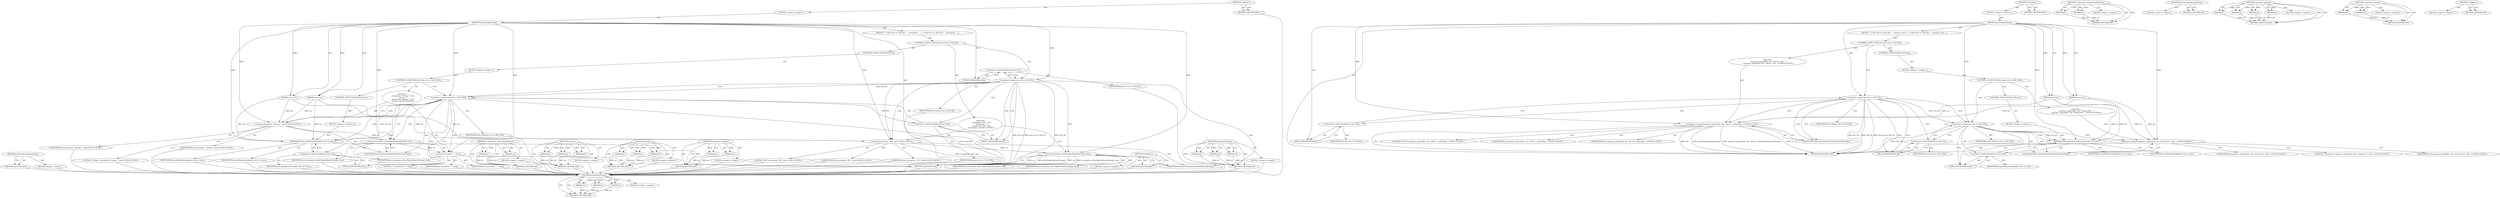 digraph "&lt;global&gt;" {
vulnerable_103 [label=<(METHOD,jslGetTokenValueAsString)>];
vulnerable_104 [label=<(BLOCK,&lt;empty&gt;,&lt;empty&gt;)>];
vulnerable_105 [label=<(METHOD_RETURN,ANY)>];
vulnerable_6 [label=<(METHOD,&lt;global&gt;)<SUB>1</SUB>>];
vulnerable_7 [label=<(BLOCK,&lt;empty&gt;,&lt;empty&gt;)<SUB>1</SUB>>];
vulnerable_8 [label=<(METHOD,jslGetTokenString)<SUB>1</SUB>>];
vulnerable_9 [label=<(PARAM,char *str)<SUB>1</SUB>>];
vulnerable_10 [label=<(PARAM,size_t len)<SUB>1</SUB>>];
vulnerable_11 [label=<(BLOCK,{
   if (lex-&gt;tk == LEX_ID) {
    strncpy(str, ...,{
   if (lex-&gt;tk == LEX_ID) {
    strncpy(str, ...)<SUB>1</SUB>>];
vulnerable_12 [label=<(CONTROL_STRUCTURE,IF,if (lex-&gt;tk == LEX_ID))<SUB>2</SUB>>];
vulnerable_13 [label=<(&lt;operator&gt;.equals,lex-&gt;tk == LEX_ID)<SUB>2</SUB>>];
vulnerable_14 [label=<(&lt;operator&gt;.indirectFieldAccess,lex-&gt;tk)<SUB>2</SUB>>];
vulnerable_15 [label=<(IDENTIFIER,lex,lex-&gt;tk == LEX_ID)<SUB>2</SUB>>];
vulnerable_16 [label=<(FIELD_IDENTIFIER,tk,tk)<SUB>2</SUB>>];
vulnerable_17 [label=<(IDENTIFIER,LEX_ID,lex-&gt;tk == LEX_ID)<SUB>2</SUB>>];
vulnerable_18 [label="<(BLOCK,{
    strncpy(str, &quot;ID:&quot;, len);
    strncat(str...,{
    strncpy(str, &quot;ID:&quot;, len);
    strncat(str...)<SUB>2</SUB>>"];
vulnerable_19 [label="<(strncpy,strncpy(str, &quot;ID:&quot;, len))<SUB>3</SUB>>"];
vulnerable_20 [label="<(IDENTIFIER,str,strncpy(str, &quot;ID:&quot;, len))<SUB>3</SUB>>"];
vulnerable_21 [label="<(LITERAL,&quot;ID:&quot;,strncpy(str, &quot;ID:&quot;, len))<SUB>3</SUB>>"];
vulnerable_22 [label="<(IDENTIFIER,len,strncpy(str, &quot;ID:&quot;, len))<SUB>3</SUB>>"];
vulnerable_23 [label=<(strncat,strncat(str, jslGetTokenValueAsString(), len))<SUB>4</SUB>>];
vulnerable_24 [label=<(IDENTIFIER,str,strncat(str, jslGetTokenValueAsString(), len))<SUB>4</SUB>>];
vulnerable_25 [label=<(jslGetTokenValueAsString,jslGetTokenValueAsString())<SUB>4</SUB>>];
vulnerable_26 [label=<(IDENTIFIER,len,strncat(str, jslGetTokenValueAsString(), len))<SUB>4</SUB>>];
vulnerable_27 [label=<(CONTROL_STRUCTURE,ELSE,else)<SUB>5</SUB>>];
vulnerable_28 [label=<(BLOCK,&lt;empty&gt;,&lt;empty&gt;)<SUB>5</SUB>>];
vulnerable_29 [label=<(CONTROL_STRUCTURE,IF,if (lex-&gt;tk == LEX_STR))<SUB>5</SUB>>];
vulnerable_30 [label=<(&lt;operator&gt;.equals,lex-&gt;tk == LEX_STR)<SUB>5</SUB>>];
vulnerable_31 [label=<(&lt;operator&gt;.indirectFieldAccess,lex-&gt;tk)<SUB>5</SUB>>];
vulnerable_32 [label=<(IDENTIFIER,lex,lex-&gt;tk == LEX_STR)<SUB>5</SUB>>];
vulnerable_33 [label=<(FIELD_IDENTIFIER,tk,tk)<SUB>5</SUB>>];
vulnerable_34 [label=<(IDENTIFIER,LEX_STR,lex-&gt;tk == LEX_STR)<SUB>5</SUB>>];
vulnerable_35 [label="<(BLOCK,{
    strncpy(str, &quot;String:'&quot;, len);
    strnca...,{
    strncpy(str, &quot;String:'&quot;, len);
    strnca...)<SUB>5</SUB>>"];
vulnerable_36 [label="<(strncpy,strncpy(str, &quot;String:'&quot;, len))<SUB>6</SUB>>"];
vulnerable_37 [label="<(IDENTIFIER,str,strncpy(str, &quot;String:'&quot;, len))<SUB>6</SUB>>"];
vulnerable_38 [label="<(LITERAL,&quot;String:'&quot;,strncpy(str, &quot;String:'&quot;, len))<SUB>6</SUB>>"];
vulnerable_39 [label="<(IDENTIFIER,len,strncpy(str, &quot;String:'&quot;, len))<SUB>6</SUB>>"];
vulnerable_40 [label=<(strncat,strncat(str, jslGetTokenValueAsString(), len))<SUB>7</SUB>>];
vulnerable_41 [label=<(IDENTIFIER,str,strncat(str, jslGetTokenValueAsString(), len))<SUB>7</SUB>>];
vulnerable_42 [label=<(jslGetTokenValueAsString,jslGetTokenValueAsString())<SUB>7</SUB>>];
vulnerable_43 [label=<(IDENTIFIER,len,strncat(str, jslGetTokenValueAsString(), len))<SUB>7</SUB>>];
vulnerable_44 [label=<(strncat,strncat(str, &quot;'&quot;, len))<SUB>8</SUB>>];
vulnerable_45 [label=<(IDENTIFIER,str,strncat(str, &quot;'&quot;, len))<SUB>8</SUB>>];
vulnerable_46 [label=<(LITERAL,&quot;'&quot;,strncat(str, &quot;'&quot;, len))<SUB>8</SUB>>];
vulnerable_47 [label=<(IDENTIFIER,len,strncat(str, &quot;'&quot;, len))<SUB>8</SUB>>];
vulnerable_48 [label=<(CONTROL_STRUCTURE,ELSE,else)<SUB>10</SUB>>];
vulnerable_49 [label=<(BLOCK,&lt;empty&gt;,&lt;empty&gt;)<SUB>10</SUB>>];
vulnerable_50 [label=<(jslTokenAsString,jslTokenAsString(lex-&gt;tk, str, len))<SUB>10</SUB>>];
vulnerable_51 [label=<(&lt;operator&gt;.indirectFieldAccess,lex-&gt;tk)<SUB>10</SUB>>];
vulnerable_52 [label=<(IDENTIFIER,lex,jslTokenAsString(lex-&gt;tk, str, len))<SUB>10</SUB>>];
vulnerable_53 [label=<(FIELD_IDENTIFIER,tk,tk)<SUB>10</SUB>>];
vulnerable_54 [label=<(IDENTIFIER,str,jslTokenAsString(lex-&gt;tk, str, len))<SUB>10</SUB>>];
vulnerable_55 [label=<(IDENTIFIER,len,jslTokenAsString(lex-&gt;tk, str, len))<SUB>10</SUB>>];
vulnerable_56 [label=<(METHOD_RETURN,void)<SUB>1</SUB>>];
vulnerable_58 [label=<(METHOD_RETURN,ANY)<SUB>1</SUB>>];
vulnerable_86 [label=<(METHOD,&lt;operator&gt;.indirectFieldAccess)>];
vulnerable_87 [label=<(PARAM,p1)>];
vulnerable_88 [label=<(PARAM,p2)>];
vulnerable_89 [label=<(BLOCK,&lt;empty&gt;,&lt;empty&gt;)>];
vulnerable_90 [label=<(METHOD_RETURN,ANY)>];
vulnerable_97 [label=<(METHOD,strncat)>];
vulnerable_98 [label=<(PARAM,p1)>];
vulnerable_99 [label=<(PARAM,p2)>];
vulnerable_100 [label=<(PARAM,p3)>];
vulnerable_101 [label=<(BLOCK,&lt;empty&gt;,&lt;empty&gt;)>];
vulnerable_102 [label=<(METHOD_RETURN,ANY)>];
vulnerable_91 [label=<(METHOD,strncpy)>];
vulnerable_92 [label=<(PARAM,p1)>];
vulnerable_93 [label=<(PARAM,p2)>];
vulnerable_94 [label=<(PARAM,p3)>];
vulnerable_95 [label=<(BLOCK,&lt;empty&gt;,&lt;empty&gt;)>];
vulnerable_96 [label=<(METHOD_RETURN,ANY)>];
vulnerable_81 [label=<(METHOD,&lt;operator&gt;.equals)>];
vulnerable_82 [label=<(PARAM,p1)>];
vulnerable_83 [label=<(PARAM,p2)>];
vulnerable_84 [label=<(BLOCK,&lt;empty&gt;,&lt;empty&gt;)>];
vulnerable_85 [label=<(METHOD_RETURN,ANY)>];
vulnerable_75 [label=<(METHOD,&lt;global&gt;)<SUB>1</SUB>>];
vulnerable_76 [label=<(BLOCK,&lt;empty&gt;,&lt;empty&gt;)>];
vulnerable_77 [label=<(METHOD_RETURN,ANY)>];
vulnerable_106 [label=<(METHOD,jslTokenAsString)>];
vulnerable_107 [label=<(PARAM,p1)>];
vulnerable_108 [label=<(PARAM,p2)>];
vulnerable_109 [label=<(PARAM,p3)>];
vulnerable_110 [label=<(BLOCK,&lt;empty&gt;,&lt;empty&gt;)>];
vulnerable_111 [label=<(METHOD_RETURN,ANY)>];
fixed_89 [label=<(METHOD,jslTokenAsString)>];
fixed_90 [label=<(PARAM,p1)>];
fixed_91 [label=<(PARAM,p2)>];
fixed_92 [label=<(PARAM,p3)>];
fixed_93 [label=<(BLOCK,&lt;empty&gt;,&lt;empty&gt;)>];
fixed_94 [label=<(METHOD_RETURN,ANY)>];
fixed_6 [label=<(METHOD,&lt;global&gt;)<SUB>1</SUB>>];
fixed_7 [label=<(BLOCK,&lt;empty&gt;,&lt;empty&gt;)<SUB>1</SUB>>];
fixed_8 [label=<(METHOD,jslGetTokenString)<SUB>1</SUB>>];
fixed_9 [label=<(PARAM,char *str)<SUB>1</SUB>>];
fixed_10 [label=<(PARAM,size_t len)<SUB>1</SUB>>];
fixed_11 [label=<(BLOCK,{
   if (lex-&gt;tk == LEX_ID) {
    espruino_snpr...,{
   if (lex-&gt;tk == LEX_ID) {
    espruino_snpr...)<SUB>1</SUB>>];
fixed_12 [label=<(CONTROL_STRUCTURE,IF,if (lex-&gt;tk == LEX_ID))<SUB>2</SUB>>];
fixed_13 [label=<(&lt;operator&gt;.equals,lex-&gt;tk == LEX_ID)<SUB>2</SUB>>];
fixed_14 [label=<(&lt;operator&gt;.indirectFieldAccess,lex-&gt;tk)<SUB>2</SUB>>];
fixed_15 [label=<(IDENTIFIER,lex,lex-&gt;tk == LEX_ID)<SUB>2</SUB>>];
fixed_16 [label=<(FIELD_IDENTIFIER,tk,tk)<SUB>2</SUB>>];
fixed_17 [label=<(IDENTIFIER,LEX_ID,lex-&gt;tk == LEX_ID)<SUB>2</SUB>>];
fixed_18 [label="<(BLOCK,{
    espruino_snprintf(str, len, &quot;ID:%s&quot;, jslG...,{
    espruino_snprintf(str, len, &quot;ID:%s&quot;, jslG...)<SUB>2</SUB>>"];
fixed_19 [label="<(espruino_snprintf,espruino_snprintf(str, len, &quot;ID:%s&quot;, jslGetToke...)<SUB>3</SUB>>"];
fixed_20 [label="<(IDENTIFIER,str,espruino_snprintf(str, len, &quot;ID:%s&quot;, jslGetToke...)<SUB>3</SUB>>"];
fixed_21 [label="<(IDENTIFIER,len,espruino_snprintf(str, len, &quot;ID:%s&quot;, jslGetToke...)<SUB>3</SUB>>"];
fixed_22 [label="<(LITERAL,&quot;ID:%s&quot;,espruino_snprintf(str, len, &quot;ID:%s&quot;, jslGetToke...)<SUB>3</SUB>>"];
fixed_23 [label=<(jslGetTokenValueAsString,jslGetTokenValueAsString())<SUB>3</SUB>>];
fixed_24 [label=<(CONTROL_STRUCTURE,ELSE,else)<SUB>4</SUB>>];
fixed_25 [label=<(BLOCK,&lt;empty&gt;,&lt;empty&gt;)<SUB>4</SUB>>];
fixed_26 [label=<(CONTROL_STRUCTURE,IF,if (lex-&gt;tk == LEX_STR))<SUB>4</SUB>>];
fixed_27 [label=<(&lt;operator&gt;.equals,lex-&gt;tk == LEX_STR)<SUB>4</SUB>>];
fixed_28 [label=<(&lt;operator&gt;.indirectFieldAccess,lex-&gt;tk)<SUB>4</SUB>>];
fixed_29 [label=<(IDENTIFIER,lex,lex-&gt;tk == LEX_STR)<SUB>4</SUB>>];
fixed_30 [label=<(FIELD_IDENTIFIER,tk,tk)<SUB>4</SUB>>];
fixed_31 [label=<(IDENTIFIER,LEX_STR,lex-&gt;tk == LEX_STR)<SUB>4</SUB>>];
fixed_32 [label="<(BLOCK,{
    espruino_snprintf(str, len, &quot;String:'%s'&quot;...,{
    espruino_snprintf(str, len, &quot;String:'%s'&quot;...)<SUB>4</SUB>>"];
fixed_33 [label="<(espruino_snprintf,espruino_snprintf(str, len, &quot;String:'%s'&quot;, jslG...)<SUB>5</SUB>>"];
fixed_34 [label="<(IDENTIFIER,str,espruino_snprintf(str, len, &quot;String:'%s'&quot;, jslG...)<SUB>5</SUB>>"];
fixed_35 [label="<(IDENTIFIER,len,espruino_snprintf(str, len, &quot;String:'%s'&quot;, jslG...)<SUB>5</SUB>>"];
fixed_36 [label="<(LITERAL,&quot;String:'%s'&quot;,espruino_snprintf(str, len, &quot;String:'%s'&quot;, jslG...)<SUB>5</SUB>>"];
fixed_37 [label=<(jslGetTokenValueAsString,jslGetTokenValueAsString())<SUB>5</SUB>>];
fixed_38 [label=<(CONTROL_STRUCTURE,ELSE,else)<SUB>7</SUB>>];
fixed_39 [label=<(BLOCK,&lt;empty&gt;,&lt;empty&gt;)<SUB>7</SUB>>];
fixed_40 [label=<(jslTokenAsString,jslTokenAsString(lex-&gt;tk, str, len))<SUB>7</SUB>>];
fixed_41 [label=<(&lt;operator&gt;.indirectFieldAccess,lex-&gt;tk)<SUB>7</SUB>>];
fixed_42 [label=<(IDENTIFIER,lex,jslTokenAsString(lex-&gt;tk, str, len))<SUB>7</SUB>>];
fixed_43 [label=<(FIELD_IDENTIFIER,tk,tk)<SUB>7</SUB>>];
fixed_44 [label=<(IDENTIFIER,str,jslTokenAsString(lex-&gt;tk, str, len))<SUB>7</SUB>>];
fixed_45 [label=<(IDENTIFIER,len,jslTokenAsString(lex-&gt;tk, str, len))<SUB>7</SUB>>];
fixed_46 [label=<(METHOD_RETURN,void)<SUB>1</SUB>>];
fixed_48 [label=<(METHOD_RETURN,ANY)<SUB>1</SUB>>];
fixed_74 [label=<(METHOD,&lt;operator&gt;.indirectFieldAccess)>];
fixed_75 [label=<(PARAM,p1)>];
fixed_76 [label=<(PARAM,p2)>];
fixed_77 [label=<(BLOCK,&lt;empty&gt;,&lt;empty&gt;)>];
fixed_78 [label=<(METHOD_RETURN,ANY)>];
fixed_86 [label=<(METHOD,jslGetTokenValueAsString)>];
fixed_87 [label=<(BLOCK,&lt;empty&gt;,&lt;empty&gt;)>];
fixed_88 [label=<(METHOD_RETURN,ANY)>];
fixed_79 [label=<(METHOD,espruino_snprintf)>];
fixed_80 [label=<(PARAM,p1)>];
fixed_81 [label=<(PARAM,p2)>];
fixed_82 [label=<(PARAM,p3)>];
fixed_83 [label=<(PARAM,p4)>];
fixed_84 [label=<(BLOCK,&lt;empty&gt;,&lt;empty&gt;)>];
fixed_85 [label=<(METHOD_RETURN,ANY)>];
fixed_69 [label=<(METHOD,&lt;operator&gt;.equals)>];
fixed_70 [label=<(PARAM,p1)>];
fixed_71 [label=<(PARAM,p2)>];
fixed_72 [label=<(BLOCK,&lt;empty&gt;,&lt;empty&gt;)>];
fixed_73 [label=<(METHOD_RETURN,ANY)>];
fixed_63 [label=<(METHOD,&lt;global&gt;)<SUB>1</SUB>>];
fixed_64 [label=<(BLOCK,&lt;empty&gt;,&lt;empty&gt;)>];
fixed_65 [label=<(METHOD_RETURN,ANY)>];
vulnerable_103 -> vulnerable_104  [key=0, label="AST: "];
vulnerable_103 -> vulnerable_105  [key=0, label="AST: "];
vulnerable_103 -> vulnerable_105  [key=1, label="CFG: "];
vulnerable_104 -> fixed_89  [key=0];
vulnerable_105 -> fixed_89  [key=0];
vulnerable_6 -> vulnerable_7  [key=0, label="AST: "];
vulnerable_6 -> vulnerable_58  [key=0, label="AST: "];
vulnerable_6 -> vulnerable_58  [key=1, label="CFG: "];
vulnerable_7 -> vulnerable_8  [key=0, label="AST: "];
vulnerable_8 -> vulnerable_9  [key=0, label="AST: "];
vulnerable_8 -> vulnerable_9  [key=1, label="DDG: "];
vulnerable_8 -> vulnerable_10  [key=0, label="AST: "];
vulnerable_8 -> vulnerable_10  [key=1, label="DDG: "];
vulnerable_8 -> vulnerable_11  [key=0, label="AST: "];
vulnerable_8 -> vulnerable_56  [key=0, label="AST: "];
vulnerable_8 -> vulnerable_16  [key=0, label="CFG: "];
vulnerable_8 -> vulnerable_13  [key=0, label="DDG: "];
vulnerable_8 -> vulnerable_19  [key=0, label="DDG: "];
vulnerable_8 -> vulnerable_23  [key=0, label="DDG: "];
vulnerable_8 -> vulnerable_30  [key=0, label="DDG: "];
vulnerable_8 -> vulnerable_36  [key=0, label="DDG: "];
vulnerable_8 -> vulnerable_40  [key=0, label="DDG: "];
vulnerable_8 -> vulnerable_44  [key=0, label="DDG: "];
vulnerable_8 -> vulnerable_50  [key=0, label="DDG: "];
vulnerable_9 -> vulnerable_19  [key=0, label="DDG: str"];
vulnerable_9 -> vulnerable_36  [key=0, label="DDG: str"];
vulnerable_9 -> vulnerable_50  [key=0, label="DDG: str"];
vulnerable_10 -> vulnerable_19  [key=0, label="DDG: len"];
vulnerable_10 -> vulnerable_36  [key=0, label="DDG: len"];
vulnerable_10 -> vulnerable_50  [key=0, label="DDG: len"];
vulnerable_11 -> vulnerable_12  [key=0, label="AST: "];
vulnerable_12 -> vulnerable_13  [key=0, label="AST: "];
vulnerable_12 -> vulnerable_18  [key=0, label="AST: "];
vulnerable_12 -> vulnerable_27  [key=0, label="AST: "];
vulnerable_13 -> vulnerable_14  [key=0, label="AST: "];
vulnerable_13 -> vulnerable_17  [key=0, label="AST: "];
vulnerable_13 -> vulnerable_19  [key=0, label="CFG: "];
vulnerable_13 -> vulnerable_19  [key=1, label="CDG: "];
vulnerable_13 -> vulnerable_33  [key=0, label="CFG: "];
vulnerable_13 -> vulnerable_33  [key=1, label="CDG: "];
vulnerable_13 -> vulnerable_56  [key=0, label="DDG: lex-&gt;tk"];
vulnerable_13 -> vulnerable_56  [key=1, label="DDG: lex-&gt;tk == LEX_ID"];
vulnerable_13 -> vulnerable_56  [key=2, label="DDG: LEX_ID"];
vulnerable_13 -> vulnerable_30  [key=0, label="DDG: lex-&gt;tk"];
vulnerable_13 -> vulnerable_30  [key=1, label="CDG: "];
vulnerable_13 -> vulnerable_23  [key=0, label="CDG: "];
vulnerable_13 -> vulnerable_25  [key=0, label="CDG: "];
vulnerable_13 -> vulnerable_31  [key=0, label="CDG: "];
vulnerable_14 -> vulnerable_15  [key=0, label="AST: "];
vulnerable_14 -> vulnerable_16  [key=0, label="AST: "];
vulnerable_14 -> vulnerable_13  [key=0, label="CFG: "];
vulnerable_15 -> fixed_89  [key=0];
vulnerable_16 -> vulnerable_14  [key=0, label="CFG: "];
vulnerable_17 -> fixed_89  [key=0];
vulnerable_18 -> vulnerable_19  [key=0, label="AST: "];
vulnerable_18 -> vulnerable_23  [key=0, label="AST: "];
vulnerable_19 -> vulnerable_20  [key=0, label="AST: "];
vulnerable_19 -> vulnerable_21  [key=0, label="AST: "];
vulnerable_19 -> vulnerable_22  [key=0, label="AST: "];
vulnerable_19 -> vulnerable_25  [key=0, label="CFG: "];
vulnerable_19 -> vulnerable_56  [key=0, label="DDG: strncpy(str, &quot;ID:&quot;, len)"];
vulnerable_19 -> vulnerable_23  [key=0, label="DDG: str"];
vulnerable_20 -> fixed_89  [key=0];
vulnerable_21 -> fixed_89  [key=0];
vulnerable_22 -> fixed_89  [key=0];
vulnerable_23 -> vulnerable_24  [key=0, label="AST: "];
vulnerable_23 -> vulnerable_25  [key=0, label="AST: "];
vulnerable_23 -> vulnerable_26  [key=0, label="AST: "];
vulnerable_23 -> vulnerable_56  [key=0, label="CFG: "];
vulnerable_23 -> vulnerable_56  [key=1, label="DDG: str"];
vulnerable_23 -> vulnerable_56  [key=2, label="DDG: jslGetTokenValueAsString()"];
vulnerable_23 -> vulnerable_56  [key=3, label="DDG: len"];
vulnerable_23 -> vulnerable_56  [key=4, label="DDG: strncat(str, jslGetTokenValueAsString(), len)"];
vulnerable_24 -> fixed_89  [key=0];
vulnerable_25 -> vulnerable_23  [key=0, label="CFG: "];
vulnerable_26 -> fixed_89  [key=0];
vulnerable_27 -> vulnerable_28  [key=0, label="AST: "];
vulnerable_28 -> vulnerable_29  [key=0, label="AST: "];
vulnerable_29 -> vulnerable_30  [key=0, label="AST: "];
vulnerable_29 -> vulnerable_35  [key=0, label="AST: "];
vulnerable_29 -> vulnerable_48  [key=0, label="AST: "];
vulnerable_30 -> vulnerable_31  [key=0, label="AST: "];
vulnerable_30 -> vulnerable_34  [key=0, label="AST: "];
vulnerable_30 -> vulnerable_36  [key=0, label="CFG: "];
vulnerable_30 -> vulnerable_36  [key=1, label="CDG: "];
vulnerable_30 -> vulnerable_53  [key=0, label="CFG: "];
vulnerable_30 -> vulnerable_53  [key=1, label="CDG: "];
vulnerable_30 -> vulnerable_56  [key=0, label="DDG: LEX_STR"];
vulnerable_30 -> vulnerable_50  [key=0, label="DDG: lex-&gt;tk"];
vulnerable_30 -> vulnerable_50  [key=1, label="CDG: "];
vulnerable_30 -> vulnerable_42  [key=0, label="CDG: "];
vulnerable_30 -> vulnerable_51  [key=0, label="CDG: "];
vulnerable_30 -> vulnerable_40  [key=0, label="CDG: "];
vulnerable_30 -> vulnerable_44  [key=0, label="CDG: "];
vulnerable_31 -> vulnerable_32  [key=0, label="AST: "];
vulnerable_31 -> vulnerable_33  [key=0, label="AST: "];
vulnerable_31 -> vulnerable_30  [key=0, label="CFG: "];
vulnerable_32 -> fixed_89  [key=0];
vulnerable_33 -> vulnerable_31  [key=0, label="CFG: "];
vulnerable_34 -> fixed_89  [key=0];
vulnerable_35 -> vulnerable_36  [key=0, label="AST: "];
vulnerable_35 -> vulnerable_40  [key=0, label="AST: "];
vulnerable_35 -> vulnerable_44  [key=0, label="AST: "];
vulnerable_36 -> vulnerable_37  [key=0, label="AST: "];
vulnerable_36 -> vulnerable_38  [key=0, label="AST: "];
vulnerable_36 -> vulnerable_39  [key=0, label="AST: "];
vulnerable_36 -> vulnerable_42  [key=0, label="CFG: "];
vulnerable_36 -> vulnerable_40  [key=0, label="DDG: str"];
vulnerable_37 -> fixed_89  [key=0];
vulnerable_38 -> fixed_89  [key=0];
vulnerable_39 -> fixed_89  [key=0];
vulnerable_40 -> vulnerable_41  [key=0, label="AST: "];
vulnerable_40 -> vulnerable_42  [key=0, label="AST: "];
vulnerable_40 -> vulnerable_43  [key=0, label="AST: "];
vulnerable_40 -> vulnerable_44  [key=0, label="CFG: "];
vulnerable_40 -> vulnerable_44  [key=1, label="DDG: str"];
vulnerable_41 -> fixed_89  [key=0];
vulnerable_42 -> vulnerable_40  [key=0, label="CFG: "];
vulnerable_43 -> fixed_89  [key=0];
vulnerable_44 -> vulnerable_45  [key=0, label="AST: "];
vulnerable_44 -> vulnerable_46  [key=0, label="AST: "];
vulnerable_44 -> vulnerable_47  [key=0, label="AST: "];
vulnerable_44 -> vulnerable_56  [key=0, label="CFG: "];
vulnerable_45 -> fixed_89  [key=0];
vulnerable_46 -> fixed_89  [key=0];
vulnerable_47 -> fixed_89  [key=0];
vulnerable_48 -> vulnerable_49  [key=0, label="AST: "];
vulnerable_49 -> vulnerable_50  [key=0, label="AST: "];
vulnerable_50 -> vulnerable_51  [key=0, label="AST: "];
vulnerable_50 -> vulnerable_54  [key=0, label="AST: "];
vulnerable_50 -> vulnerable_55  [key=0, label="AST: "];
vulnerable_50 -> vulnerable_56  [key=0, label="CFG: "];
vulnerable_51 -> vulnerable_52  [key=0, label="AST: "];
vulnerable_51 -> vulnerable_53  [key=0, label="AST: "];
vulnerable_51 -> vulnerable_50  [key=0, label="CFG: "];
vulnerable_52 -> fixed_89  [key=0];
vulnerable_53 -> vulnerable_51  [key=0, label="CFG: "];
vulnerable_54 -> fixed_89  [key=0];
vulnerable_55 -> fixed_89  [key=0];
vulnerable_56 -> fixed_89  [key=0];
vulnerable_58 -> fixed_89  [key=0];
vulnerable_86 -> vulnerable_87  [key=0, label="AST: "];
vulnerable_86 -> vulnerable_87  [key=1, label="DDG: "];
vulnerable_86 -> vulnerable_89  [key=0, label="AST: "];
vulnerable_86 -> vulnerable_88  [key=0, label="AST: "];
vulnerable_86 -> vulnerable_88  [key=1, label="DDG: "];
vulnerable_86 -> vulnerable_90  [key=0, label="AST: "];
vulnerable_86 -> vulnerable_90  [key=1, label="CFG: "];
vulnerable_87 -> vulnerable_90  [key=0, label="DDG: p1"];
vulnerable_88 -> vulnerable_90  [key=0, label="DDG: p2"];
vulnerable_89 -> fixed_89  [key=0];
vulnerable_90 -> fixed_89  [key=0];
vulnerable_97 -> vulnerable_98  [key=0, label="AST: "];
vulnerable_97 -> vulnerable_98  [key=1, label="DDG: "];
vulnerable_97 -> vulnerable_101  [key=0, label="AST: "];
vulnerable_97 -> vulnerable_99  [key=0, label="AST: "];
vulnerable_97 -> vulnerable_99  [key=1, label="DDG: "];
vulnerable_97 -> vulnerable_102  [key=0, label="AST: "];
vulnerable_97 -> vulnerable_102  [key=1, label="CFG: "];
vulnerable_97 -> vulnerable_100  [key=0, label="AST: "];
vulnerable_97 -> vulnerable_100  [key=1, label="DDG: "];
vulnerable_98 -> vulnerable_102  [key=0, label="DDG: p1"];
vulnerable_99 -> vulnerable_102  [key=0, label="DDG: p2"];
vulnerable_100 -> vulnerable_102  [key=0, label="DDG: p3"];
vulnerable_101 -> fixed_89  [key=0];
vulnerable_102 -> fixed_89  [key=0];
vulnerable_91 -> vulnerable_92  [key=0, label="AST: "];
vulnerable_91 -> vulnerable_92  [key=1, label="DDG: "];
vulnerable_91 -> vulnerable_95  [key=0, label="AST: "];
vulnerable_91 -> vulnerable_93  [key=0, label="AST: "];
vulnerable_91 -> vulnerable_93  [key=1, label="DDG: "];
vulnerable_91 -> vulnerable_96  [key=0, label="AST: "];
vulnerable_91 -> vulnerable_96  [key=1, label="CFG: "];
vulnerable_91 -> vulnerable_94  [key=0, label="AST: "];
vulnerable_91 -> vulnerable_94  [key=1, label="DDG: "];
vulnerable_92 -> vulnerable_96  [key=0, label="DDG: p1"];
vulnerable_93 -> vulnerable_96  [key=0, label="DDG: p2"];
vulnerable_94 -> vulnerable_96  [key=0, label="DDG: p3"];
vulnerable_95 -> fixed_89  [key=0];
vulnerable_96 -> fixed_89  [key=0];
vulnerable_81 -> vulnerable_82  [key=0, label="AST: "];
vulnerable_81 -> vulnerable_82  [key=1, label="DDG: "];
vulnerable_81 -> vulnerable_84  [key=0, label="AST: "];
vulnerable_81 -> vulnerable_83  [key=0, label="AST: "];
vulnerable_81 -> vulnerable_83  [key=1, label="DDG: "];
vulnerable_81 -> vulnerable_85  [key=0, label="AST: "];
vulnerable_81 -> vulnerable_85  [key=1, label="CFG: "];
vulnerable_82 -> vulnerable_85  [key=0, label="DDG: p1"];
vulnerable_83 -> vulnerable_85  [key=0, label="DDG: p2"];
vulnerable_84 -> fixed_89  [key=0];
vulnerable_85 -> fixed_89  [key=0];
vulnerable_75 -> vulnerable_76  [key=0, label="AST: "];
vulnerable_75 -> vulnerable_77  [key=0, label="AST: "];
vulnerable_75 -> vulnerable_77  [key=1, label="CFG: "];
vulnerable_76 -> fixed_89  [key=0];
vulnerable_77 -> fixed_89  [key=0];
vulnerable_106 -> vulnerable_107  [key=0, label="AST: "];
vulnerable_106 -> vulnerable_107  [key=1, label="DDG: "];
vulnerable_106 -> vulnerable_110  [key=0, label="AST: "];
vulnerable_106 -> vulnerable_108  [key=0, label="AST: "];
vulnerable_106 -> vulnerable_108  [key=1, label="DDG: "];
vulnerable_106 -> vulnerable_111  [key=0, label="AST: "];
vulnerable_106 -> vulnerable_111  [key=1, label="CFG: "];
vulnerable_106 -> vulnerable_109  [key=0, label="AST: "];
vulnerable_106 -> vulnerable_109  [key=1, label="DDG: "];
vulnerable_107 -> vulnerable_111  [key=0, label="DDG: p1"];
vulnerable_108 -> vulnerable_111  [key=0, label="DDG: p2"];
vulnerable_109 -> vulnerable_111  [key=0, label="DDG: p3"];
vulnerable_110 -> fixed_89  [key=0];
vulnerable_111 -> fixed_89  [key=0];
fixed_89 -> fixed_90  [key=0, label="AST: "];
fixed_89 -> fixed_90  [key=1, label="DDG: "];
fixed_89 -> fixed_93  [key=0, label="AST: "];
fixed_89 -> fixed_91  [key=0, label="AST: "];
fixed_89 -> fixed_91  [key=1, label="DDG: "];
fixed_89 -> fixed_94  [key=0, label="AST: "];
fixed_89 -> fixed_94  [key=1, label="CFG: "];
fixed_89 -> fixed_92  [key=0, label="AST: "];
fixed_89 -> fixed_92  [key=1, label="DDG: "];
fixed_90 -> fixed_94  [key=0, label="DDG: p1"];
fixed_91 -> fixed_94  [key=0, label="DDG: p2"];
fixed_92 -> fixed_94  [key=0, label="DDG: p3"];
fixed_6 -> fixed_7  [key=0, label="AST: "];
fixed_6 -> fixed_48  [key=0, label="AST: "];
fixed_6 -> fixed_48  [key=1, label="CFG: "];
fixed_7 -> fixed_8  [key=0, label="AST: "];
fixed_8 -> fixed_9  [key=0, label="AST: "];
fixed_8 -> fixed_9  [key=1, label="DDG: "];
fixed_8 -> fixed_10  [key=0, label="AST: "];
fixed_8 -> fixed_10  [key=1, label="DDG: "];
fixed_8 -> fixed_11  [key=0, label="AST: "];
fixed_8 -> fixed_46  [key=0, label="AST: "];
fixed_8 -> fixed_16  [key=0, label="CFG: "];
fixed_8 -> fixed_13  [key=0, label="DDG: "];
fixed_8 -> fixed_19  [key=0, label="DDG: "];
fixed_8 -> fixed_27  [key=0, label="DDG: "];
fixed_8 -> fixed_33  [key=0, label="DDG: "];
fixed_8 -> fixed_40  [key=0, label="DDG: "];
fixed_9 -> fixed_19  [key=0, label="DDG: str"];
fixed_9 -> fixed_33  [key=0, label="DDG: str"];
fixed_9 -> fixed_40  [key=0, label="DDG: str"];
fixed_10 -> fixed_19  [key=0, label="DDG: len"];
fixed_10 -> fixed_33  [key=0, label="DDG: len"];
fixed_10 -> fixed_40  [key=0, label="DDG: len"];
fixed_11 -> fixed_12  [key=0, label="AST: "];
fixed_12 -> fixed_13  [key=0, label="AST: "];
fixed_12 -> fixed_18  [key=0, label="AST: "];
fixed_12 -> fixed_24  [key=0, label="AST: "];
fixed_13 -> fixed_14  [key=0, label="AST: "];
fixed_13 -> fixed_17  [key=0, label="AST: "];
fixed_13 -> fixed_23  [key=0, label="CFG: "];
fixed_13 -> fixed_23  [key=1, label="CDG: "];
fixed_13 -> fixed_30  [key=0, label="CFG: "];
fixed_13 -> fixed_30  [key=1, label="CDG: "];
fixed_13 -> fixed_46  [key=0, label="DDG: lex-&gt;tk"];
fixed_13 -> fixed_46  [key=1, label="DDG: lex-&gt;tk == LEX_ID"];
fixed_13 -> fixed_46  [key=2, label="DDG: LEX_ID"];
fixed_13 -> fixed_27  [key=0, label="DDG: lex-&gt;tk"];
fixed_13 -> fixed_27  [key=1, label="CDG: "];
fixed_13 -> fixed_19  [key=0, label="CDG: "];
fixed_13 -> fixed_28  [key=0, label="CDG: "];
fixed_14 -> fixed_15  [key=0, label="AST: "];
fixed_14 -> fixed_16  [key=0, label="AST: "];
fixed_14 -> fixed_13  [key=0, label="CFG: "];
fixed_16 -> fixed_14  [key=0, label="CFG: "];
fixed_18 -> fixed_19  [key=0, label="AST: "];
fixed_19 -> fixed_20  [key=0, label="AST: "];
fixed_19 -> fixed_21  [key=0, label="AST: "];
fixed_19 -> fixed_22  [key=0, label="AST: "];
fixed_19 -> fixed_23  [key=0, label="AST: "];
fixed_19 -> fixed_46  [key=0, label="CFG: "];
fixed_19 -> fixed_46  [key=1, label="DDG: str"];
fixed_19 -> fixed_46  [key=2, label="DDG: len"];
fixed_19 -> fixed_46  [key=3, label="DDG: jslGetTokenValueAsString()"];
fixed_19 -> fixed_46  [key=4, label="DDG: espruino_snprintf(str, len, &quot;ID:%s&quot;, jslGetTokenValueAsString())"];
fixed_23 -> fixed_19  [key=0, label="CFG: "];
fixed_24 -> fixed_25  [key=0, label="AST: "];
fixed_25 -> fixed_26  [key=0, label="AST: "];
fixed_26 -> fixed_27  [key=0, label="AST: "];
fixed_26 -> fixed_32  [key=0, label="AST: "];
fixed_26 -> fixed_38  [key=0, label="AST: "];
fixed_27 -> fixed_28  [key=0, label="AST: "];
fixed_27 -> fixed_31  [key=0, label="AST: "];
fixed_27 -> fixed_37  [key=0, label="CFG: "];
fixed_27 -> fixed_37  [key=1, label="CDG: "];
fixed_27 -> fixed_43  [key=0, label="CFG: "];
fixed_27 -> fixed_43  [key=1, label="CDG: "];
fixed_27 -> fixed_46  [key=0, label="DDG: LEX_STR"];
fixed_27 -> fixed_40  [key=0, label="DDG: lex-&gt;tk"];
fixed_27 -> fixed_40  [key=1, label="CDG: "];
fixed_27 -> fixed_33  [key=0, label="CDG: "];
fixed_27 -> fixed_41  [key=0, label="CDG: "];
fixed_28 -> fixed_29  [key=0, label="AST: "];
fixed_28 -> fixed_30  [key=0, label="AST: "];
fixed_28 -> fixed_27  [key=0, label="CFG: "];
fixed_30 -> fixed_28  [key=0, label="CFG: "];
fixed_32 -> fixed_33  [key=0, label="AST: "];
fixed_33 -> fixed_34  [key=0, label="AST: "];
fixed_33 -> fixed_35  [key=0, label="AST: "];
fixed_33 -> fixed_36  [key=0, label="AST: "];
fixed_33 -> fixed_37  [key=0, label="AST: "];
fixed_33 -> fixed_46  [key=0, label="CFG: "];
fixed_37 -> fixed_33  [key=0, label="CFG: "];
fixed_38 -> fixed_39  [key=0, label="AST: "];
fixed_39 -> fixed_40  [key=0, label="AST: "];
fixed_40 -> fixed_41  [key=0, label="AST: "];
fixed_40 -> fixed_44  [key=0, label="AST: "];
fixed_40 -> fixed_45  [key=0, label="AST: "];
fixed_40 -> fixed_46  [key=0, label="CFG: "];
fixed_41 -> fixed_42  [key=0, label="AST: "];
fixed_41 -> fixed_43  [key=0, label="AST: "];
fixed_41 -> fixed_40  [key=0, label="CFG: "];
fixed_43 -> fixed_41  [key=0, label="CFG: "];
fixed_74 -> fixed_75  [key=0, label="AST: "];
fixed_74 -> fixed_75  [key=1, label="DDG: "];
fixed_74 -> fixed_77  [key=0, label="AST: "];
fixed_74 -> fixed_76  [key=0, label="AST: "];
fixed_74 -> fixed_76  [key=1, label="DDG: "];
fixed_74 -> fixed_78  [key=0, label="AST: "];
fixed_74 -> fixed_78  [key=1, label="CFG: "];
fixed_75 -> fixed_78  [key=0, label="DDG: p1"];
fixed_76 -> fixed_78  [key=0, label="DDG: p2"];
fixed_86 -> fixed_87  [key=0, label="AST: "];
fixed_86 -> fixed_88  [key=0, label="AST: "];
fixed_86 -> fixed_88  [key=1, label="CFG: "];
fixed_79 -> fixed_80  [key=0, label="AST: "];
fixed_79 -> fixed_80  [key=1, label="DDG: "];
fixed_79 -> fixed_84  [key=0, label="AST: "];
fixed_79 -> fixed_81  [key=0, label="AST: "];
fixed_79 -> fixed_81  [key=1, label="DDG: "];
fixed_79 -> fixed_85  [key=0, label="AST: "];
fixed_79 -> fixed_85  [key=1, label="CFG: "];
fixed_79 -> fixed_82  [key=0, label="AST: "];
fixed_79 -> fixed_82  [key=1, label="DDG: "];
fixed_79 -> fixed_83  [key=0, label="AST: "];
fixed_79 -> fixed_83  [key=1, label="DDG: "];
fixed_80 -> fixed_85  [key=0, label="DDG: p1"];
fixed_81 -> fixed_85  [key=0, label="DDG: p2"];
fixed_82 -> fixed_85  [key=0, label="DDG: p3"];
fixed_83 -> fixed_85  [key=0, label="DDG: p4"];
fixed_69 -> fixed_70  [key=0, label="AST: "];
fixed_69 -> fixed_70  [key=1, label="DDG: "];
fixed_69 -> fixed_72  [key=0, label="AST: "];
fixed_69 -> fixed_71  [key=0, label="AST: "];
fixed_69 -> fixed_71  [key=1, label="DDG: "];
fixed_69 -> fixed_73  [key=0, label="AST: "];
fixed_69 -> fixed_73  [key=1, label="CFG: "];
fixed_70 -> fixed_73  [key=0, label="DDG: p1"];
fixed_71 -> fixed_73  [key=0, label="DDG: p2"];
fixed_63 -> fixed_64  [key=0, label="AST: "];
fixed_63 -> fixed_65  [key=0, label="AST: "];
fixed_63 -> fixed_65  [key=1, label="CFG: "];
}
